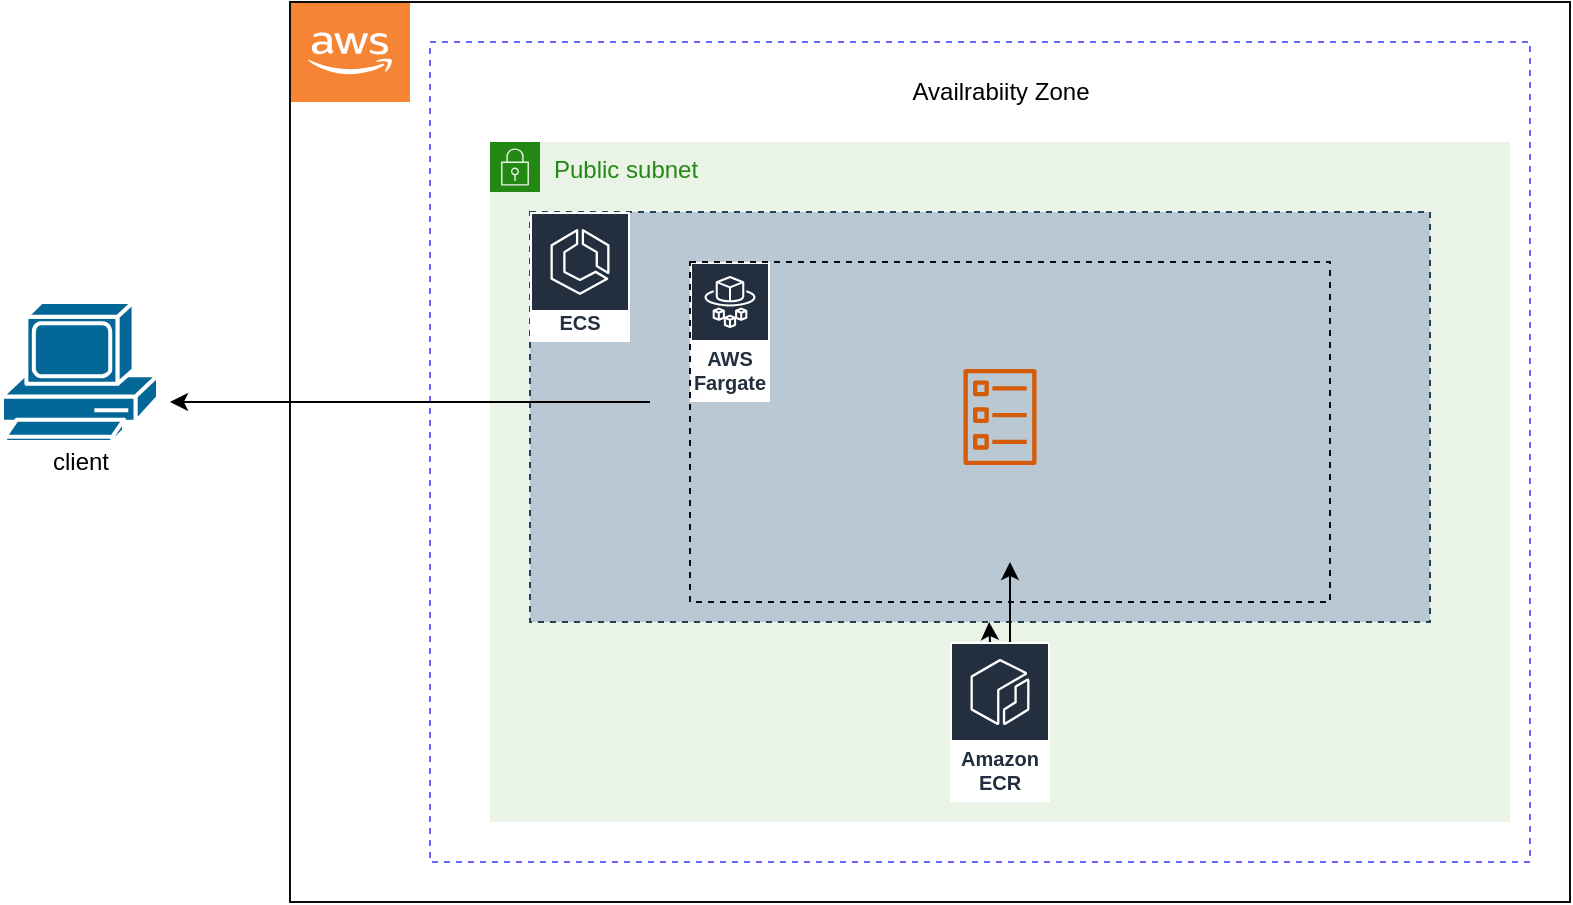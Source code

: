 <mxfile>
    <diagram id="0OKFweBdGS7m8URU8lI_" name="Page-1">
        <mxGraphModel dx="878" dy="522" grid="1" gridSize="10" guides="1" tooltips="1" connect="1" arrows="1" fold="1" page="1" pageScale="1" pageWidth="850" pageHeight="1100" math="0" shadow="0">
            <root>
                <mxCell id="0"/>
                <mxCell id="1" parent="0"/>
                <mxCell id="2" value="" style="shape=mxgraph.cisco.computers_and_peripherals.pc;html=1;pointerEvents=1;dashed=0;fillColor=#036897;strokeColor=#ffffff;strokeWidth=2;verticalLabelPosition=bottom;verticalAlign=top;align=center;outlineConnect=0;" vertex="1" parent="1">
                    <mxGeometry x="16" y="190" width="78" height="70" as="geometry"/>
                </mxCell>
                <mxCell id="3" value="client" style="text;html=1;align=center;verticalAlign=middle;resizable=0;points=[];autosize=1;strokeColor=none;fillColor=none;" vertex="1" parent="1">
                    <mxGeometry x="30" y="255" width="50" height="30" as="geometry"/>
                </mxCell>
                <mxCell id="7" value="" style="outlineConnect=0;dashed=0;verticalLabelPosition=bottom;verticalAlign=top;align=center;html=1;shape=mxgraph.aws3.cloud_2;fillColor=#F58534;gradientColor=none;" vertex="1" parent="1">
                    <mxGeometry x="160" y="40" width="60" height="50" as="geometry"/>
                </mxCell>
                <mxCell id="9" value="" style="rounded=0;whiteSpace=wrap;html=1;fillColor=none;strokeColor=#0d0c0c;" vertex="1" parent="1">
                    <mxGeometry x="160" y="40" width="640" height="450" as="geometry"/>
                </mxCell>
                <mxCell id="10" value="" style="rounded=0;whiteSpace=wrap;html=1;fillColor=none;strokeColor=#6666ff;dashed=1;" vertex="1" parent="1">
                    <mxGeometry x="230" y="60" width="550" height="410" as="geometry"/>
                </mxCell>
                <mxCell id="11" value="Availrabiity Zone" style="text;html=1;align=center;verticalAlign=middle;resizable=0;points=[];autosize=1;strokeColor=none;fillColor=none;dashed=1;" vertex="1" parent="1">
                    <mxGeometry x="460" y="70" width="110" height="30" as="geometry"/>
                </mxCell>
                <mxCell id="17" value="Public subnet" style="points=[[0,0],[0.25,0],[0.5,0],[0.75,0],[1,0],[1,0.25],[1,0.5],[1,0.75],[1,1],[0.75,1],[0.5,1],[0.25,1],[0,1],[0,0.75],[0,0.5],[0,0.25]];outlineConnect=0;gradientColor=none;html=1;whiteSpace=wrap;fontSize=12;fontStyle=0;container=1;pointerEvents=0;collapsible=0;recursiveResize=0;shape=mxgraph.aws4.group;grIcon=mxgraph.aws4.group_security_group;grStroke=0;strokeColor=#248814;fillColor=#E9F3E6;verticalAlign=top;align=left;spacingLeft=30;fontColor=#248814;dashed=0;" vertex="1" parent="1">
                    <mxGeometry x="260" y="110" width="510" height="340" as="geometry"/>
                </mxCell>
                <mxCell id="19" value="" style="rounded=0;whiteSpace=wrap;html=1;dashed=1;strokeColor=#23445d;fillColor=#bac8d3;" vertex="1" parent="17">
                    <mxGeometry x="20" y="35" width="450" height="205" as="geometry"/>
                </mxCell>
                <mxCell id="22" value="Amazon ECR" style="sketch=0;outlineConnect=0;fontColor=#232F3E;gradientColor=none;strokeColor=#ffffff;fillColor=#232F3E;dashed=0;verticalLabelPosition=middle;verticalAlign=bottom;align=center;html=1;whiteSpace=wrap;fontSize=10;fontStyle=1;spacing=3;shape=mxgraph.aws4.productIcon;prIcon=mxgraph.aws4.ecr;" vertex="1" parent="17">
                    <mxGeometry x="230" y="250" width="50" height="80" as="geometry"/>
                </mxCell>
                <mxCell id="24" value="" style="endArrow=classic;html=1;" edge="1" parent="17" target="19">
                    <mxGeometry width="50" height="50" relative="1" as="geometry">
                        <mxPoint x="250" y="250" as="sourcePoint"/>
                        <mxPoint x="300" y="200" as="targetPoint"/>
                    </mxGeometry>
                </mxCell>
                <mxCell id="23" value="" style="endArrow=classic;html=1;" edge="1" parent="17">
                    <mxGeometry width="50" height="50" relative="1" as="geometry">
                        <mxPoint x="260" y="250" as="sourcePoint"/>
                        <mxPoint x="260" y="210" as="targetPoint"/>
                    </mxGeometry>
                </mxCell>
                <mxCell id="25" value="AWS Fargate" style="sketch=0;outlineConnect=0;fontColor=#232F3E;gradientColor=none;strokeColor=#ffffff;fillColor=#232F3E;dashed=0;verticalLabelPosition=middle;verticalAlign=bottom;align=center;html=1;whiteSpace=wrap;fontSize=10;fontStyle=1;spacing=3;shape=mxgraph.aws4.productIcon;prIcon=mxgraph.aws4.fargate;" vertex="1" parent="17">
                    <mxGeometry x="100" y="60" width="40" height="70" as="geometry"/>
                </mxCell>
                <mxCell id="26" value="" style="rounded=0;whiteSpace=wrap;html=1;dashed=1;strokeColor=#080817;fillColor=none;" vertex="1" parent="17">
                    <mxGeometry x="100" y="60" width="320" height="170" as="geometry"/>
                </mxCell>
                <mxCell id="27" value="" style="sketch=0;outlineConnect=0;fontColor=#232F3E;gradientColor=none;fillColor=#D45B07;strokeColor=none;dashed=0;verticalLabelPosition=bottom;verticalAlign=top;align=center;html=1;fontSize=12;fontStyle=0;aspect=fixed;pointerEvents=1;shape=mxgraph.aws4.ecs_task;" vertex="1" parent="17">
                    <mxGeometry x="236.5" y="113.5" width="37" height="48" as="geometry"/>
                </mxCell>
                <mxCell id="18" value="Amazon ECS" style="sketch=0;outlineConnect=0;fontColor=#232F3E;gradientColor=none;strokeColor=#ffffff;fillColor=#232F3E;dashed=0;verticalLabelPosition=middle;verticalAlign=bottom;align=center;html=1;whiteSpace=wrap;fontSize=10;fontStyle=1;spacing=3;shape=mxgraph.aws4.productIcon;prIcon=mxgraph.aws4.ecs;" vertex="1" parent="1">
                    <mxGeometry x="280" y="145" width="50" height="65" as="geometry"/>
                </mxCell>
                <mxCell id="28" value="" style="endArrow=classic;html=1;" edge="1" parent="1">
                    <mxGeometry width="50" height="50" relative="1" as="geometry">
                        <mxPoint x="340" y="240" as="sourcePoint"/>
                        <mxPoint x="100" y="240" as="targetPoint"/>
                    </mxGeometry>
                </mxCell>
            </root>
        </mxGraphModel>
    </diagram>
</mxfile>
